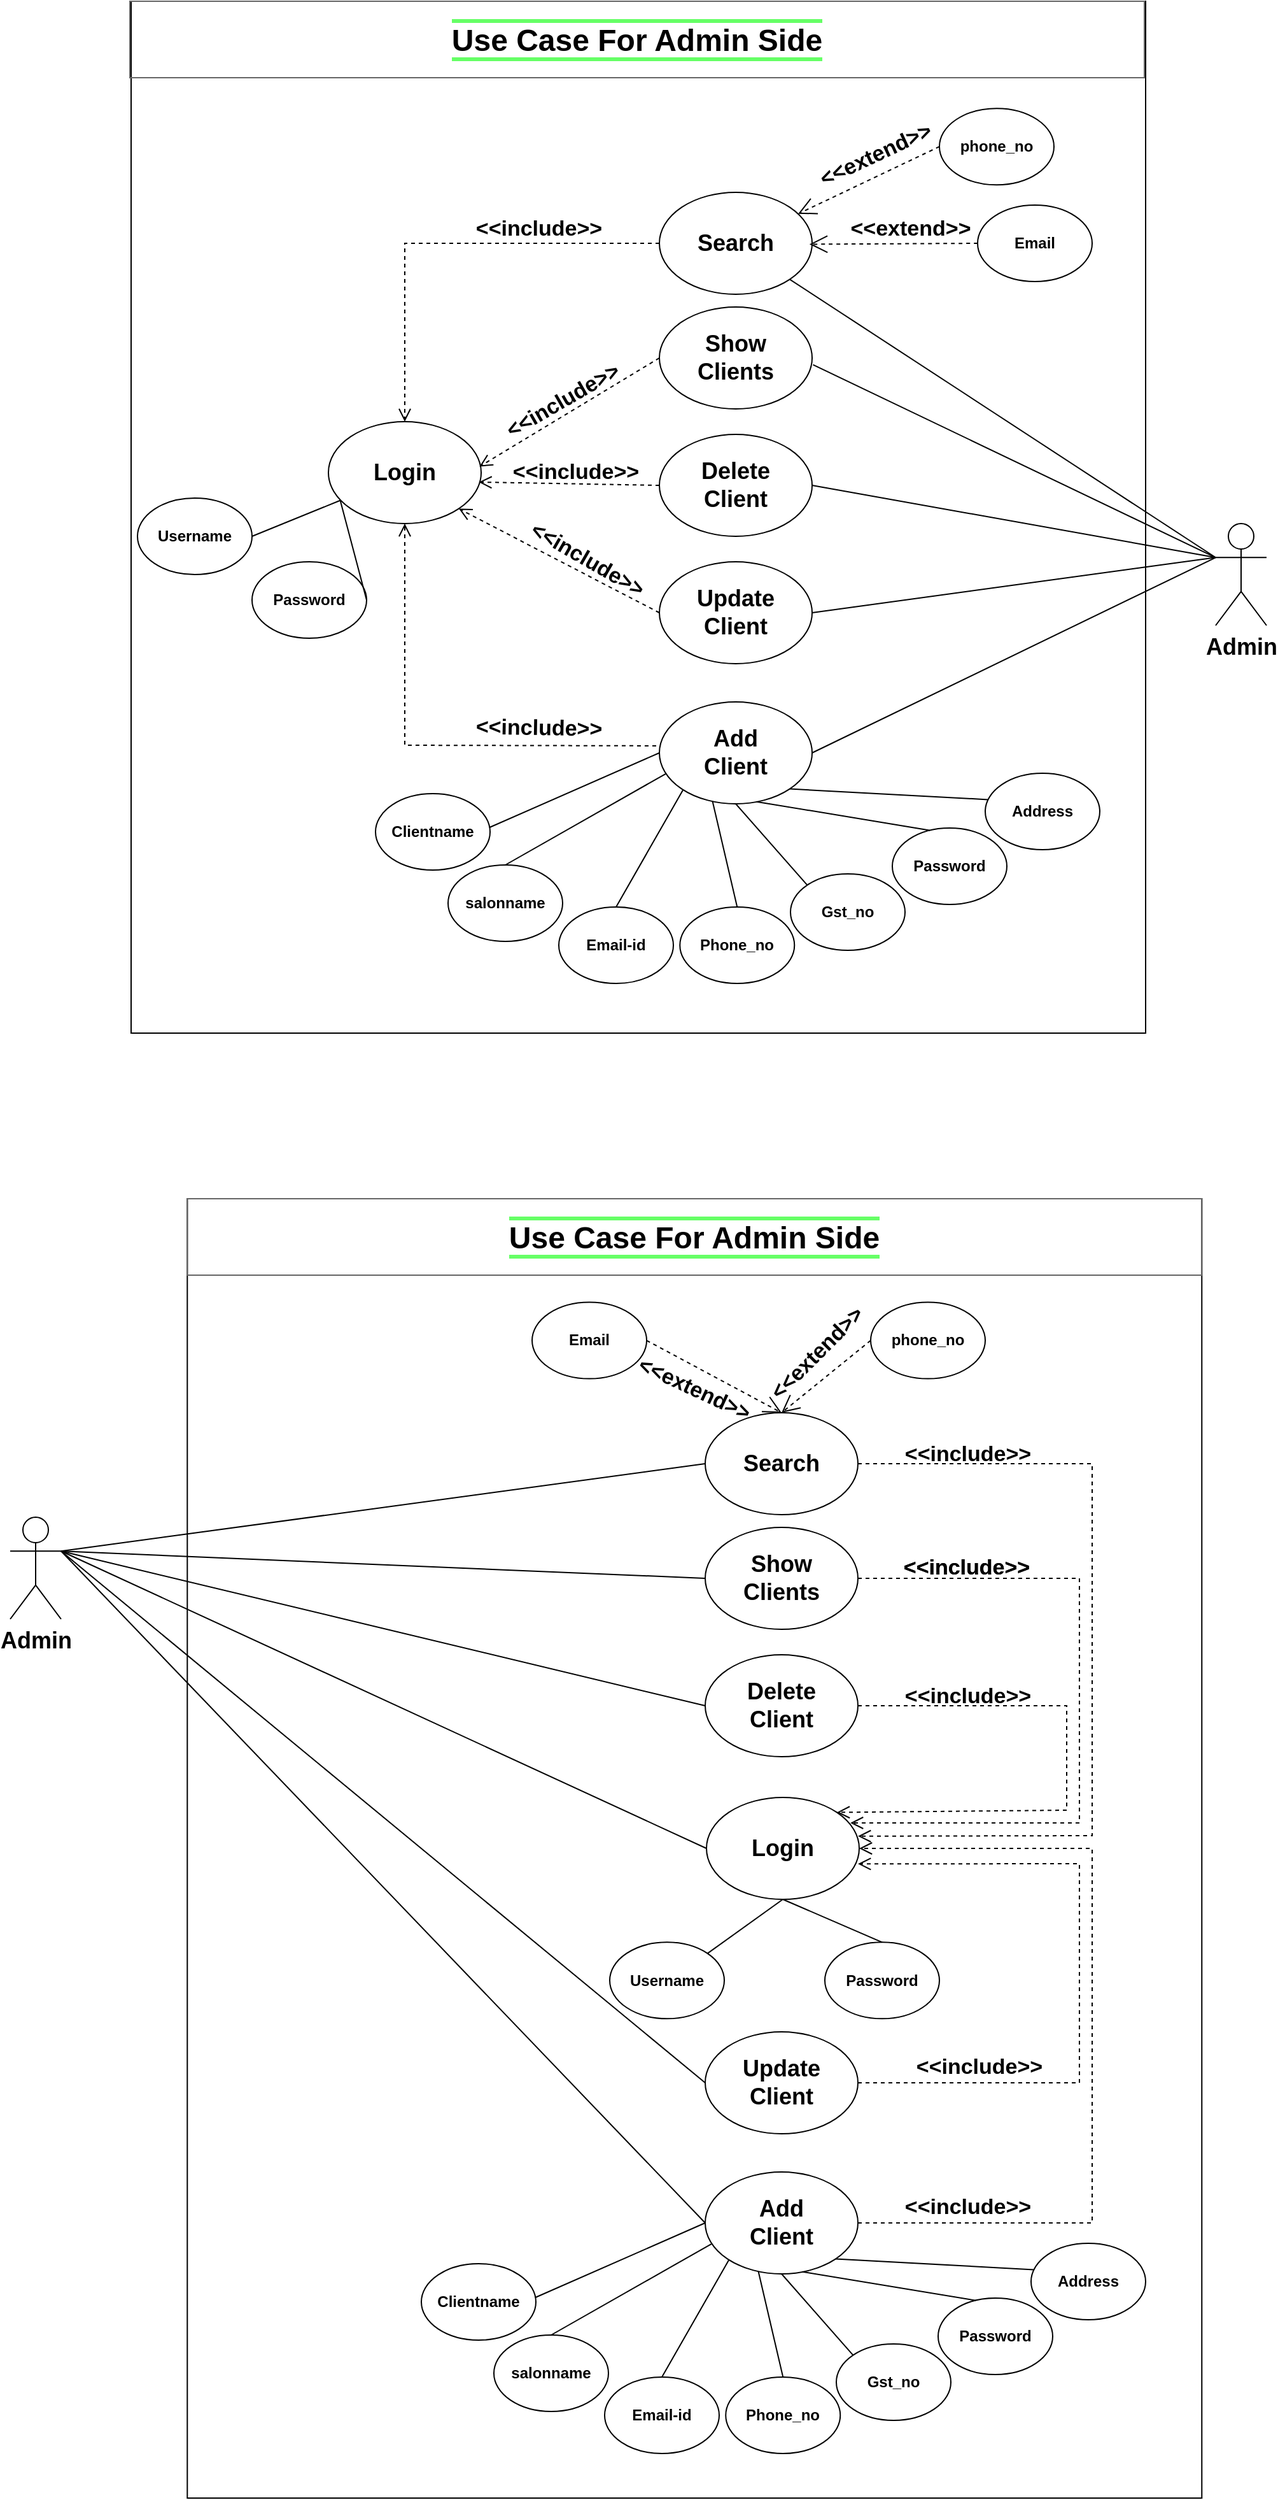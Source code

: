 <mxfile version="23.1.4" type="device">
  <diagram name="Page-1" id="bKzfOB6UQ_49fi_lkIJv">
    <mxGraphModel dx="2160" dy="1571" grid="1" gridSize="10" guides="1" tooltips="1" connect="1" arrows="1" fold="1" page="1" pageScale="1" pageWidth="1100" pageHeight="850" math="0" shadow="0">
      <root>
        <mxCell id="0" />
        <mxCell id="1" parent="0" />
        <mxCell id="iu2bACCIF6i8hBkBAPVo-22" value="" style="rounded=0;whiteSpace=wrap;html=1;labelBackgroundColor=#66FF66;fillColor=none;" parent="1" vertex="1">
          <mxGeometry x="229.15" y="970.0" width="797" height="1020" as="geometry" />
        </mxCell>
        <mxCell id="iu2bACCIF6i8hBkBAPVo-20" value="" style="rounded=0;whiteSpace=wrap;html=1;labelBackgroundColor=#66FF66;fillColor=none;" parent="1" vertex="1">
          <mxGeometry x="185" y="30" width="797" height="810" as="geometry" />
        </mxCell>
        <mxCell id="pPHQagGGR3IevSegPXLk-1" value="&lt;font style=&quot;font-size: 18px;&quot;&gt;&lt;b&gt;Admin&lt;/b&gt;&lt;/font&gt;" style="shape=umlActor;verticalLabelPosition=bottom;verticalAlign=top;html=1;outlineConnect=0;" parent="1" vertex="1">
          <mxGeometry x="1037" y="440" width="40" height="80" as="geometry" />
        </mxCell>
        <mxCell id="pPHQagGGR3IevSegPXLk-2" value="&lt;b&gt;&lt;font style=&quot;font-size: 18px;&quot;&gt;Login&lt;/font&gt;&lt;/b&gt;" style="ellipse;whiteSpace=wrap;html=1;" parent="1" vertex="1">
          <mxGeometry x="340" y="360" width="120" height="80" as="geometry" />
        </mxCell>
        <mxCell id="pPHQagGGR3IevSegPXLk-3" value="Username" style="ellipse;whiteSpace=wrap;html=1;fontStyle=1" parent="1" vertex="1">
          <mxGeometry x="190" y="420" width="90" height="60" as="geometry" />
        </mxCell>
        <mxCell id="pPHQagGGR3IevSegPXLk-4" value="Password" style="ellipse;whiteSpace=wrap;html=1;fontStyle=1" parent="1" vertex="1">
          <mxGeometry x="280" y="470" width="90" height="60" as="geometry" />
        </mxCell>
        <mxCell id="pPHQagGGR3IevSegPXLk-5" value="" style="endArrow=none;html=1;rounded=0;entryX=0.079;entryY=0.772;entryDx=0;entryDy=0;exitX=1;exitY=0.5;exitDx=0;exitDy=0;entryPerimeter=0;" parent="1" source="pPHQagGGR3IevSegPXLk-3" target="pPHQagGGR3IevSegPXLk-2" edge="1">
          <mxGeometry width="50" height="50" relative="1" as="geometry">
            <mxPoint x="380" y="460" as="sourcePoint" />
            <mxPoint x="430" y="410" as="targetPoint" />
          </mxGeometry>
        </mxCell>
        <mxCell id="pPHQagGGR3IevSegPXLk-6" value="" style="endArrow=none;html=1;rounded=0;entryX=0.077;entryY=0.771;entryDx=0;entryDy=0;exitX=1;exitY=0.5;exitDx=0;exitDy=0;entryPerimeter=0;" parent="1" source="pPHQagGGR3IevSegPXLk-4" target="pPHQagGGR3IevSegPXLk-2" edge="1">
          <mxGeometry width="50" height="50" relative="1" as="geometry">
            <mxPoint x="355" y="460" as="sourcePoint" />
            <mxPoint x="410" y="450" as="targetPoint" />
          </mxGeometry>
        </mxCell>
        <mxCell id="pPHQagGGR3IevSegPXLk-7" value="&lt;b&gt;&lt;font style=&quot;font-size: 18px;&quot;&gt;Search&lt;/font&gt;&lt;/b&gt;" style="ellipse;whiteSpace=wrap;html=1;" parent="1" vertex="1">
          <mxGeometry x="600" y="180" width="120" height="80" as="geometry" />
        </mxCell>
        <mxCell id="pPHQagGGR3IevSegPXLk-9" value="" style="endArrow=open;endSize=12;dashed=1;html=1;rounded=0;fontSize=12;curved=1;entryX=0.983;entryY=0.509;entryDx=0;entryDy=0;entryPerimeter=0;exitX=0;exitY=0.5;exitDx=0;exitDy=0;" parent="1" source="pPHQagGGR3IevSegPXLk-10" target="pPHQagGGR3IevSegPXLk-7" edge="1">
          <mxGeometry x="-0.527" y="50" width="160" relative="1" as="geometry">
            <mxPoint x="832" y="190" as="sourcePoint" />
            <mxPoint x="852" y="80" as="targetPoint" />
            <mxPoint as="offset" />
          </mxGeometry>
        </mxCell>
        <mxCell id="pPHQagGGR3IevSegPXLk-10" value="Email" style="ellipse;whiteSpace=wrap;html=1;fontStyle=1" parent="1" vertex="1">
          <mxGeometry x="850" y="190" width="90" height="60" as="geometry" />
        </mxCell>
        <mxCell id="pPHQagGGR3IevSegPXLk-11" value="" style="endArrow=open;endSize=12;dashed=1;html=1;rounded=0;fontSize=12;curved=1;exitX=0;exitY=0.5;exitDx=0;exitDy=0;" parent="1" source="pPHQagGGR3IevSegPXLk-12" target="pPHQagGGR3IevSegPXLk-7" edge="1">
          <mxGeometry x="-0.039" y="-17" width="160" relative="1" as="geometry">
            <mxPoint x="812" y="120" as="sourcePoint" />
            <mxPoint x="682" y="122" as="targetPoint" />
            <mxPoint as="offset" />
          </mxGeometry>
        </mxCell>
        <mxCell id="pPHQagGGR3IevSegPXLk-12" value="phone_no" style="ellipse;whiteSpace=wrap;html=1;fontStyle=1" parent="1" vertex="1">
          <mxGeometry x="820" y="114.1" width="90" height="60" as="geometry" />
        </mxCell>
        <mxCell id="pPHQagGGR3IevSegPXLk-13" value="&lt;font style=&quot;font-size: 17px;&quot;&gt;&amp;lt;&amp;lt;extend&amp;gt;&amp;gt;&lt;/font&gt;" style="text;html=1;strokeColor=none;fillColor=none;align=center;verticalAlign=middle;whiteSpace=wrap;rounded=0;fontSize=17;rotation=-25;fontStyle=1" parent="1" vertex="1">
          <mxGeometry x="747.7" y="140" width="45.3" height="22.65" as="geometry" />
        </mxCell>
        <mxCell id="pPHQagGGR3IevSegPXLk-14" value="&lt;font style=&quot;font-size: 17px;&quot;&gt;&amp;lt;&amp;lt;extend&amp;gt;&amp;gt;&lt;/font&gt;" style="text;html=1;strokeColor=none;fillColor=none;align=center;verticalAlign=middle;whiteSpace=wrap;rounded=0;fontSize=17;rotation=0;fontStyle=1" parent="1" vertex="1">
          <mxGeometry x="774.7" y="198" width="45.3" height="22.65" as="geometry" />
        </mxCell>
        <mxCell id="pPHQagGGR3IevSegPXLk-15" value="&lt;span style=&quot;font-size: 18px;&quot;&gt;&lt;b&gt;Delete&lt;br&gt;Client&lt;br&gt;&lt;/b&gt;&lt;/span&gt;" style="ellipse;whiteSpace=wrap;html=1;" parent="1" vertex="1">
          <mxGeometry x="600" y="370" width="120" height="80" as="geometry" />
        </mxCell>
        <mxCell id="pPHQagGGR3IevSegPXLk-18" value="&lt;span style=&quot;font-size: 18px;&quot;&gt;&lt;b&gt;Show&lt;br&gt;Clients&lt;br&gt;&lt;/b&gt;&lt;/span&gt;" style="ellipse;whiteSpace=wrap;html=1;" parent="1" vertex="1">
          <mxGeometry x="600" y="270" width="120" height="80" as="geometry" />
        </mxCell>
        <mxCell id="pPHQagGGR3IevSegPXLk-19" value="&lt;span style=&quot;font-size: 18px;&quot;&gt;&lt;b&gt;Update&lt;br&gt;Client&lt;br&gt;&lt;/b&gt;&lt;/span&gt;" style="ellipse;whiteSpace=wrap;html=1;" parent="1" vertex="1">
          <mxGeometry x="600" y="470" width="120" height="80" as="geometry" />
        </mxCell>
        <mxCell id="pPHQagGGR3IevSegPXLk-20" value="&lt;span style=&quot;font-size: 18px;&quot;&gt;&lt;b&gt;Add&lt;br&gt;Client&lt;br&gt;&lt;/b&gt;&lt;/span&gt;" style="ellipse;whiteSpace=wrap;html=1;" parent="1" vertex="1">
          <mxGeometry x="600" y="580" width="120" height="80" as="geometry" />
        </mxCell>
        <mxCell id="pPHQagGGR3IevSegPXLk-21" value="Clientname" style="ellipse;whiteSpace=wrap;html=1;fontStyle=1" parent="1" vertex="1">
          <mxGeometry x="377" y="652" width="90" height="60" as="geometry" />
        </mxCell>
        <mxCell id="pPHQagGGR3IevSegPXLk-22" value="salonname" style="ellipse;whiteSpace=wrap;html=1;fontStyle=1" parent="1" vertex="1">
          <mxGeometry x="434" y="708" width="90" height="60" as="geometry" />
        </mxCell>
        <mxCell id="pPHQagGGR3IevSegPXLk-23" value="Email-id" style="ellipse;whiteSpace=wrap;html=1;fontStyle=1" parent="1" vertex="1">
          <mxGeometry x="521" y="741" width="90" height="60" as="geometry" />
        </mxCell>
        <mxCell id="pPHQagGGR3IevSegPXLk-24" value="Phone_no" style="ellipse;whiteSpace=wrap;html=1;fontStyle=1" parent="1" vertex="1">
          <mxGeometry x="616.13" y="741" width="90" height="60" as="geometry" />
        </mxCell>
        <mxCell id="pPHQagGGR3IevSegPXLk-25" value="Gst_no" style="ellipse;whiteSpace=wrap;html=1;fontStyle=1" parent="1" vertex="1">
          <mxGeometry x="703" y="715" width="90" height="60" as="geometry" />
        </mxCell>
        <mxCell id="pPHQagGGR3IevSegPXLk-26" value="Password" style="ellipse;whiteSpace=wrap;html=1;fontStyle=1" parent="1" vertex="1">
          <mxGeometry x="783" y="679" width="90" height="60" as="geometry" />
        </mxCell>
        <mxCell id="pPHQagGGR3IevSegPXLk-27" value="Address" style="ellipse;whiteSpace=wrap;html=1;fontStyle=1" parent="1" vertex="1">
          <mxGeometry x="856" y="636" width="90" height="60" as="geometry" />
        </mxCell>
        <mxCell id="pPHQagGGR3IevSegPXLk-29" value="" style="endArrow=none;html=1;rounded=0;fontSize=12;curved=1;startSize=8;endSize=8;entryX=0;entryY=0.5;entryDx=0;entryDy=0;exitX=0.993;exitY=0.444;exitDx=0;exitDy=0;exitPerimeter=0;" parent="1" source="pPHQagGGR3IevSegPXLk-21" target="pPHQagGGR3IevSegPXLk-20" edge="1">
          <mxGeometry width="50" height="50" relative="1" as="geometry">
            <mxPoint x="490" y="660" as="sourcePoint" />
            <mxPoint x="580" y="590" as="targetPoint" />
          </mxGeometry>
        </mxCell>
        <mxCell id="pPHQagGGR3IevSegPXLk-30" value="" style="endArrow=none;html=1;rounded=0;fontSize=12;curved=1;startSize=8;endSize=8;entryX=0.042;entryY=0.705;entryDx=0;entryDy=0;entryPerimeter=0;exitX=0.5;exitY=0;exitDx=0;exitDy=0;" parent="1" source="pPHQagGGR3IevSegPXLk-22" target="pPHQagGGR3IevSegPXLk-20" edge="1">
          <mxGeometry width="50" height="50" relative="1" as="geometry">
            <mxPoint x="460" y="690" as="sourcePoint" />
            <mxPoint x="510" y="640" as="targetPoint" />
          </mxGeometry>
        </mxCell>
        <mxCell id="pPHQagGGR3IevSegPXLk-31" value="" style="endArrow=none;html=1;rounded=0;fontSize=12;curved=1;startSize=8;endSize=8;entryX=0.154;entryY=0.866;entryDx=0;entryDy=0;entryPerimeter=0;exitX=0.5;exitY=0;exitDx=0;exitDy=0;" parent="1" source="pPHQagGGR3IevSegPXLk-23" target="pPHQagGGR3IevSegPXLk-20" edge="1">
          <mxGeometry width="50" height="50" relative="1" as="geometry">
            <mxPoint x="489" y="718" as="sourcePoint" />
            <mxPoint x="615" y="646" as="targetPoint" />
          </mxGeometry>
        </mxCell>
        <mxCell id="pPHQagGGR3IevSegPXLk-32" value="" style="endArrow=none;html=1;rounded=0;fontSize=12;curved=1;startSize=8;endSize=8;entryX=0.348;entryY=0.975;entryDx=0;entryDy=0;entryPerimeter=0;exitX=0.5;exitY=0;exitDx=0;exitDy=0;" parent="1" source="pPHQagGGR3IevSegPXLk-24" target="pPHQagGGR3IevSegPXLk-20" edge="1">
          <mxGeometry width="50" height="50" relative="1" as="geometry">
            <mxPoint x="510" y="710" as="sourcePoint" />
            <mxPoint x="560" y="660" as="targetPoint" />
          </mxGeometry>
        </mxCell>
        <mxCell id="pPHQagGGR3IevSegPXLk-33" value="" style="endArrow=none;html=1;rounded=0;fontSize=12;curved=1;startSize=8;endSize=8;entryX=0.5;entryY=1;entryDx=0;entryDy=0;exitX=0;exitY=0;exitDx=0;exitDy=0;" parent="1" source="pPHQagGGR3IevSegPXLk-25" target="pPHQagGGR3IevSegPXLk-20" edge="1">
          <mxGeometry width="50" height="50" relative="1" as="geometry">
            <mxPoint x="671" y="751" as="sourcePoint" />
            <mxPoint x="652" y="668" as="targetPoint" />
          </mxGeometry>
        </mxCell>
        <mxCell id="pPHQagGGR3IevSegPXLk-35" value="" style="endArrow=none;html=1;rounded=0;fontSize=12;curved=1;startSize=8;endSize=8;exitX=0.636;exitY=0.979;exitDx=0;exitDy=0;exitPerimeter=0;entryX=0.33;entryY=0.031;entryDx=0;entryDy=0;entryPerimeter=0;" parent="1" source="pPHQagGGR3IevSegPXLk-20" target="pPHQagGGR3IevSegPXLk-26" edge="1">
          <mxGeometry width="50" height="50" relative="1" as="geometry">
            <mxPoint x="678" y="660" as="sourcePoint" />
            <mxPoint x="820" y="650" as="targetPoint" />
          </mxGeometry>
        </mxCell>
        <mxCell id="pPHQagGGR3IevSegPXLk-36" value="" style="endArrow=none;html=1;rounded=0;fontSize=12;curved=1;startSize=8;endSize=8;entryX=1;entryY=1;entryDx=0;entryDy=0;exitX=0.026;exitY=0.345;exitDx=0;exitDy=0;exitPerimeter=0;" parent="1" source="pPHQagGGR3IevSegPXLk-27" target="pPHQagGGR3IevSegPXLk-20" edge="1">
          <mxGeometry width="50" height="50" relative="1" as="geometry">
            <mxPoint x="740" y="750" as="sourcePoint" />
            <mxPoint x="790" y="700" as="targetPoint" />
          </mxGeometry>
        </mxCell>
        <mxCell id="iu2bACCIF6i8hBkBAPVo-2" value="" style="html=1;verticalAlign=bottom;endArrow=open;dashed=1;endSize=8;rounded=0;fontColor=#000000;entryX=0.5;entryY=0;entryDx=0;entryDy=0;exitX=0;exitY=0.5;exitDx=0;exitDy=0;" parent="1" source="pPHQagGGR3IevSegPXLk-7" target="pPHQagGGR3IevSegPXLk-2" edge="1">
          <mxGeometry x="0.066" y="-54" relative="1" as="geometry">
            <mxPoint x="310" y="200" as="sourcePoint" />
            <mxPoint x="478" y="240" as="targetPoint" />
            <mxPoint as="offset" />
            <Array as="points">
              <mxPoint x="400" y="220" />
            </Array>
          </mxGeometry>
        </mxCell>
        <mxCell id="iu2bACCIF6i8hBkBAPVo-3" value="&lt;font style=&quot;font-size: 17px;&quot;&gt;&amp;lt;&amp;lt;include&amp;gt;&amp;gt;&lt;/font&gt;" style="text;html=1;strokeColor=none;fillColor=none;align=center;verticalAlign=middle;whiteSpace=wrap;rounded=0;fontSize=17;rotation=0;fontStyle=1" parent="1" vertex="1">
          <mxGeometry x="482.7" y="198" width="45.3" height="22.65" as="geometry" />
        </mxCell>
        <mxCell id="iu2bACCIF6i8hBkBAPVo-4" value="" style="html=1;verticalAlign=bottom;endArrow=open;dashed=1;endSize=8;rounded=0;fontColor=#000000;entryX=0.989;entryY=0.441;entryDx=0;entryDy=0;exitX=0;exitY=0.5;exitDx=0;exitDy=0;entryPerimeter=0;" parent="1" source="pPHQagGGR3IevSegPXLk-18" target="pPHQagGGR3IevSegPXLk-2" edge="1">
          <mxGeometry x="0.066" y="-54" relative="1" as="geometry">
            <mxPoint x="610" y="230" as="sourcePoint" />
            <mxPoint x="410" y="370" as="targetPoint" />
            <mxPoint as="offset" />
            <Array as="points" />
          </mxGeometry>
        </mxCell>
        <mxCell id="iu2bACCIF6i8hBkBAPVo-5" value="&lt;font style=&quot;font-size: 17px;&quot;&gt;&amp;lt;&amp;lt;include&amp;gt;&amp;gt;&lt;/font&gt;" style="text;html=1;strokeColor=none;fillColor=none;align=center;verticalAlign=middle;whiteSpace=wrap;rounded=0;fontSize=17;rotation=-30;fontStyle=1" parent="1" vertex="1">
          <mxGeometry x="501.7" y="332.35" width="45.3" height="22.65" as="geometry" />
        </mxCell>
        <mxCell id="iu2bACCIF6i8hBkBAPVo-6" value="" style="html=1;verticalAlign=bottom;endArrow=open;dashed=1;endSize=8;rounded=0;fontColor=#000000;entryX=0.985;entryY=0.593;entryDx=0;entryDy=0;exitX=0;exitY=0.5;exitDx=0;exitDy=0;entryPerimeter=0;" parent="1" source="pPHQagGGR3IevSegPXLk-15" target="pPHQagGGR3IevSegPXLk-2" edge="1">
          <mxGeometry x="0.066" y="-54" relative="1" as="geometry">
            <mxPoint x="610" y="320" as="sourcePoint" />
            <mxPoint x="469" y="405" as="targetPoint" />
            <mxPoint as="offset" />
            <Array as="points" />
          </mxGeometry>
        </mxCell>
        <mxCell id="iu2bACCIF6i8hBkBAPVo-7" value="&lt;font style=&quot;font-size: 17px;&quot;&gt;&amp;lt;&amp;lt;include&amp;gt;&amp;gt;&lt;/font&gt;" style="text;html=1;strokeColor=none;fillColor=none;align=center;verticalAlign=middle;whiteSpace=wrap;rounded=0;fontSize=17;rotation=0;fontStyle=1" parent="1" vertex="1">
          <mxGeometry x="511.7" y="388.68" width="45.3" height="22.65" as="geometry" />
        </mxCell>
        <mxCell id="iu2bACCIF6i8hBkBAPVo-8" value="" style="html=1;verticalAlign=bottom;endArrow=open;dashed=1;endSize=8;rounded=0;fontColor=#000000;entryX=1;entryY=1;entryDx=0;entryDy=0;exitX=0;exitY=0.5;exitDx=0;exitDy=0;" parent="1" source="pPHQagGGR3IevSegPXLk-19" target="pPHQagGGR3IevSegPXLk-2" edge="1">
          <mxGeometry x="0.066" y="-54" relative="1" as="geometry">
            <mxPoint x="557" y="511.5" as="sourcePoint" />
            <mxPoint x="415" y="508.5" as="targetPoint" />
            <mxPoint as="offset" />
            <Array as="points" />
          </mxGeometry>
        </mxCell>
        <mxCell id="iu2bACCIF6i8hBkBAPVo-9" value="&lt;font style=&quot;font-size: 17px;&quot;&gt;&amp;lt;&amp;lt;include&amp;gt;&amp;gt;&lt;/font&gt;" style="text;html=1;strokeColor=none;fillColor=none;align=center;verticalAlign=middle;whiteSpace=wrap;rounded=0;fontSize=17;rotation=30;fontStyle=1" parent="1" vertex="1">
          <mxGeometry x="521" y="457.35" width="45.3" height="22.65" as="geometry" />
        </mxCell>
        <mxCell id="iu2bACCIF6i8hBkBAPVo-10" value="" style="html=1;verticalAlign=bottom;endArrow=open;dashed=1;endSize=8;rounded=0;fontColor=#000000;entryX=0.5;entryY=1;entryDx=0;entryDy=0;exitX=-0.021;exitY=0.431;exitDx=0;exitDy=0;exitPerimeter=0;" parent="1" source="pPHQagGGR3IevSegPXLk-20" target="pPHQagGGR3IevSegPXLk-2" edge="1">
          <mxGeometry x="0.066" y="-54" relative="1" as="geometry">
            <mxPoint x="547" y="512" as="sourcePoint" />
            <mxPoint x="347" y="652" as="targetPoint" />
            <mxPoint as="offset" />
            <Array as="points">
              <mxPoint x="400" y="614" />
            </Array>
          </mxGeometry>
        </mxCell>
        <mxCell id="iu2bACCIF6i8hBkBAPVo-11" value="&lt;font style=&quot;font-size: 17px;&quot;&gt;&amp;lt;&amp;lt;include&amp;gt;&amp;gt;&lt;/font&gt;" style="text;html=1;strokeColor=none;fillColor=none;align=center;verticalAlign=middle;whiteSpace=wrap;rounded=0;fontSize=17;rotation=1;fontStyle=1" parent="1" vertex="1">
          <mxGeometry x="482.7" y="590" width="45.3" height="22.65" as="geometry" />
        </mxCell>
        <mxCell id="iu2bACCIF6i8hBkBAPVo-13" value="" style="endArrow=none;html=1;rounded=0;fontSize=12;startSize=8;endSize=8;entryX=0;entryY=0.333;entryDx=0;entryDy=0;entryPerimeter=0;exitX=1;exitY=1;exitDx=0;exitDy=0;" parent="1" source="pPHQagGGR3IevSegPXLk-7" target="pPHQagGGR3IevSegPXLk-1" edge="1">
          <mxGeometry width="50" height="50" relative="1" as="geometry">
            <mxPoint x="720" y="460" as="sourcePoint" />
            <mxPoint x="770" y="410" as="targetPoint" />
          </mxGeometry>
        </mxCell>
        <mxCell id="iu2bACCIF6i8hBkBAPVo-14" value="" style="endArrow=none;html=1;rounded=0;fontSize=12;startSize=8;endSize=8;entryX=0;entryY=0.333;entryDx=0;entryDy=0;entryPerimeter=0;exitX=1.006;exitY=0.566;exitDx=0;exitDy=0;exitPerimeter=0;" parent="1" source="pPHQagGGR3IevSegPXLk-18" target="pPHQagGGR3IevSegPXLk-1" edge="1">
          <mxGeometry width="50" height="50" relative="1" as="geometry">
            <mxPoint x="712" y="258" as="sourcePoint" />
            <mxPoint x="1060" y="477" as="targetPoint" />
          </mxGeometry>
        </mxCell>
        <mxCell id="iu2bACCIF6i8hBkBAPVo-15" value="" style="endArrow=none;html=1;rounded=0;fontSize=12;startSize=8;endSize=8;entryX=0;entryY=0.333;entryDx=0;entryDy=0;entryPerimeter=0;exitX=1;exitY=0.5;exitDx=0;exitDy=0;" parent="1" source="pPHQagGGR3IevSegPXLk-15" target="pPHQagGGR3IevSegPXLk-1" edge="1">
          <mxGeometry width="50" height="50" relative="1" as="geometry">
            <mxPoint x="780" y="380" as="sourcePoint" />
            <mxPoint x="830" y="330" as="targetPoint" />
          </mxGeometry>
        </mxCell>
        <mxCell id="iu2bACCIF6i8hBkBAPVo-16" value="" style="endArrow=none;html=1;rounded=0;fontSize=12;startSize=8;endSize=8;entryX=0;entryY=0.333;entryDx=0;entryDy=0;entryPerimeter=0;exitX=1;exitY=0.5;exitDx=0;exitDy=0;" parent="1" source="pPHQagGGR3IevSegPXLk-19" target="pPHQagGGR3IevSegPXLk-1" edge="1">
          <mxGeometry width="50" height="50" relative="1" as="geometry">
            <mxPoint x="780" y="380" as="sourcePoint" />
            <mxPoint x="830" y="330" as="targetPoint" />
          </mxGeometry>
        </mxCell>
        <mxCell id="iu2bACCIF6i8hBkBAPVo-18" value="" style="endArrow=none;html=1;rounded=0;fontSize=12;startSize=8;endSize=8;entryX=0;entryY=0.333;entryDx=0;entryDy=0;entryPerimeter=0;exitX=1;exitY=0.5;exitDx=0;exitDy=0;" parent="1" source="pPHQagGGR3IevSegPXLk-20" target="pPHQagGGR3IevSegPXLk-1" edge="1">
          <mxGeometry width="50" height="50" relative="1" as="geometry">
            <mxPoint x="780" y="520" as="sourcePoint" />
            <mxPoint x="830" y="470" as="targetPoint" />
          </mxGeometry>
        </mxCell>
        <mxCell id="iu2bACCIF6i8hBkBAPVo-21" value="&lt;h1 style=&quot;line-height: 0%;&quot;&gt;&lt;span style=&quot;background-color: rgb(255, 255, 255);&quot;&gt;Use Case For Admin Side&lt;/span&gt;&lt;/h1&gt;" style="rounded=0;whiteSpace=wrap;html=1;labelBackgroundColor=#66FF66;strokeColor=#666666;fillColor=none;gradientColor=#b3b3b3;" parent="1" vertex="1">
          <mxGeometry x="184" y="30" width="797" height="60" as="geometry" />
        </mxCell>
        <mxCell id="iu2bACCIF6i8hBkBAPVo-23" value="&lt;font style=&quot;font-size: 18px;&quot;&gt;&lt;b&gt;Admin&lt;/b&gt;&lt;/font&gt;" style="shape=umlActor;verticalLabelPosition=bottom;verticalAlign=top;html=1;outlineConnect=0;" parent="1" vertex="1">
          <mxGeometry x="90" y="1220" width="40" height="80" as="geometry" />
        </mxCell>
        <mxCell id="iu2bACCIF6i8hBkBAPVo-24" value="&lt;b&gt;&lt;font style=&quot;font-size: 18px;&quot;&gt;Login&lt;/font&gt;&lt;/b&gt;" style="ellipse;whiteSpace=wrap;html=1;" parent="1" vertex="1">
          <mxGeometry x="637" y="1440" width="120" height="80" as="geometry" />
        </mxCell>
        <mxCell id="iu2bACCIF6i8hBkBAPVo-25" value="Username" style="ellipse;whiteSpace=wrap;html=1;fontStyle=1" parent="1" vertex="1">
          <mxGeometry x="561" y="1553.68" width="90" height="60" as="geometry" />
        </mxCell>
        <mxCell id="iu2bACCIF6i8hBkBAPVo-26" value="Password" style="ellipse;whiteSpace=wrap;html=1;fontStyle=1" parent="1" vertex="1">
          <mxGeometry x="730" y="1553.68" width="90" height="60" as="geometry" />
        </mxCell>
        <mxCell id="iu2bACCIF6i8hBkBAPVo-27" value="" style="endArrow=none;html=1;rounded=0;entryX=0.5;entryY=1;entryDx=0;entryDy=0;exitX=1;exitY=0;exitDx=0;exitDy=0;" parent="1" source="iu2bACCIF6i8hBkBAPVo-25" target="iu2bACCIF6i8hBkBAPVo-24" edge="1">
          <mxGeometry width="50" height="50" relative="1" as="geometry">
            <mxPoint x="437" y="1510" as="sourcePoint" />
            <mxPoint x="487" y="1460" as="targetPoint" />
          </mxGeometry>
        </mxCell>
        <mxCell id="iu2bACCIF6i8hBkBAPVo-28" value="" style="endArrow=none;html=1;rounded=0;entryX=0.5;entryY=1;entryDx=0;entryDy=0;exitX=0.5;exitY=0;exitDx=0;exitDy=0;" parent="1" source="iu2bACCIF6i8hBkBAPVo-26" target="iu2bACCIF6i8hBkBAPVo-24" edge="1">
          <mxGeometry width="50" height="50" relative="1" as="geometry">
            <mxPoint x="412" y="1510" as="sourcePoint" />
            <mxPoint x="467" y="1500" as="targetPoint" />
          </mxGeometry>
        </mxCell>
        <mxCell id="iu2bACCIF6i8hBkBAPVo-29" value="&lt;b&gt;&lt;font style=&quot;font-size: 18px;&quot;&gt;Search&lt;/font&gt;&lt;/b&gt;" style="ellipse;whiteSpace=wrap;html=1;" parent="1" vertex="1">
          <mxGeometry x="636" y="1138" width="120" height="80" as="geometry" />
        </mxCell>
        <mxCell id="iu2bACCIF6i8hBkBAPVo-30" value="" style="endArrow=open;endSize=12;dashed=1;html=1;rounded=0;fontSize=12;curved=1;entryX=0.5;entryY=0;entryDx=0;entryDy=0;exitX=1;exitY=0.5;exitDx=0;exitDy=0;" parent="1" source="iu2bACCIF6i8hBkBAPVo-31" target="iu2bACCIF6i8hBkBAPVo-29" edge="1">
          <mxGeometry x="-0.527" y="50" width="160" relative="1" as="geometry">
            <mxPoint x="482.02" y="1009.28" as="sourcePoint" />
            <mxPoint x="367.98" y="1040" as="targetPoint" />
            <mxPoint as="offset" />
          </mxGeometry>
        </mxCell>
        <mxCell id="iu2bACCIF6i8hBkBAPVo-31" value="Email" style="ellipse;whiteSpace=wrap;html=1;fontStyle=1" parent="1" vertex="1">
          <mxGeometry x="500.02" y="1051.28" width="90" height="60" as="geometry" />
        </mxCell>
        <mxCell id="iu2bACCIF6i8hBkBAPVo-32" value="" style="endArrow=open;endSize=12;dashed=1;html=1;rounded=0;fontSize=12;curved=1;exitX=0;exitY=0.5;exitDx=0;exitDy=0;entryX=0.5;entryY=0;entryDx=0;entryDy=0;" parent="1" source="iu2bACCIF6i8hBkBAPVo-33" target="iu2bACCIF6i8hBkBAPVo-29" edge="1">
          <mxGeometry x="-0.039" y="-17" width="160" relative="1" as="geometry">
            <mxPoint x="561.47" y="898" as="sourcePoint" />
            <mxPoint x="467.002" y="986.645" as="targetPoint" />
            <mxPoint as="offset" />
          </mxGeometry>
        </mxCell>
        <mxCell id="iu2bACCIF6i8hBkBAPVo-33" value="phone_no" style="ellipse;whiteSpace=wrap;html=1;fontStyle=1" parent="1" vertex="1">
          <mxGeometry x="766" y="1051.28" width="90" height="60" as="geometry" />
        </mxCell>
        <mxCell id="iu2bACCIF6i8hBkBAPVo-34" value="&lt;font style=&quot;font-size: 17px;&quot;&gt;&amp;lt;&amp;lt;extend&amp;gt;&amp;gt;&lt;/font&gt;" style="text;html=1;strokeColor=none;fillColor=none;align=center;verticalAlign=middle;whiteSpace=wrap;rounded=0;fontSize=17;rotation=-45;fontStyle=1" parent="1" vertex="1">
          <mxGeometry x="702.4" y="1080" width="45.3" height="22.65" as="geometry" />
        </mxCell>
        <mxCell id="iu2bACCIF6i8hBkBAPVo-35" value="&lt;font style=&quot;font-size: 17px;&quot;&gt;&amp;lt;&amp;lt;extend&amp;gt;&amp;gt;&lt;/font&gt;" style="text;html=1;strokeColor=none;fillColor=none;align=center;verticalAlign=middle;whiteSpace=wrap;rounded=0;fontSize=17;rotation=25;fontStyle=1" parent="1" vertex="1">
          <mxGeometry x="605.0" y="1108.28" width="45.3" height="22.65" as="geometry" />
        </mxCell>
        <mxCell id="iu2bACCIF6i8hBkBAPVo-36" value="&lt;span style=&quot;font-size: 18px;&quot;&gt;&lt;b&gt;Delete&lt;br&gt;Client&lt;br&gt;&lt;/b&gt;&lt;/span&gt;" style="ellipse;whiteSpace=wrap;html=1;" parent="1" vertex="1">
          <mxGeometry x="636" y="1328" width="120" height="80" as="geometry" />
        </mxCell>
        <mxCell id="iu2bACCIF6i8hBkBAPVo-37" value="&lt;span style=&quot;font-size: 18px;&quot;&gt;&lt;b&gt;Show&lt;br&gt;Clients&lt;br&gt;&lt;/b&gt;&lt;/span&gt;" style="ellipse;whiteSpace=wrap;html=1;" parent="1" vertex="1">
          <mxGeometry x="636" y="1228" width="120" height="80" as="geometry" />
        </mxCell>
        <mxCell id="iu2bACCIF6i8hBkBAPVo-38" value="&lt;span style=&quot;font-size: 18px;&quot;&gt;&lt;b&gt;Update&lt;br&gt;Client&lt;br&gt;&lt;/b&gt;&lt;/span&gt;" style="ellipse;whiteSpace=wrap;html=1;" parent="1" vertex="1">
          <mxGeometry x="636" y="1624" width="120" height="80" as="geometry" />
        </mxCell>
        <mxCell id="iu2bACCIF6i8hBkBAPVo-39" value="&lt;span style=&quot;font-size: 18px;&quot;&gt;&lt;b&gt;Add&lt;br&gt;Client&lt;br&gt;&lt;/b&gt;&lt;/span&gt;" style="ellipse;whiteSpace=wrap;html=1;" parent="1" vertex="1">
          <mxGeometry x="636" y="1734" width="120" height="80" as="geometry" />
        </mxCell>
        <mxCell id="iu2bACCIF6i8hBkBAPVo-40" value="Clientname" style="ellipse;whiteSpace=wrap;html=1;fontStyle=1" parent="1" vertex="1">
          <mxGeometry x="413" y="1806" width="90" height="60" as="geometry" />
        </mxCell>
        <mxCell id="iu2bACCIF6i8hBkBAPVo-41" value="salonname" style="ellipse;whiteSpace=wrap;html=1;fontStyle=1" parent="1" vertex="1">
          <mxGeometry x="470" y="1862" width="90" height="60" as="geometry" />
        </mxCell>
        <mxCell id="iu2bACCIF6i8hBkBAPVo-42" value="Email-id" style="ellipse;whiteSpace=wrap;html=1;fontStyle=1" parent="1" vertex="1">
          <mxGeometry x="557" y="1895" width="90" height="60" as="geometry" />
        </mxCell>
        <mxCell id="iu2bACCIF6i8hBkBAPVo-43" value="Phone_no" style="ellipse;whiteSpace=wrap;html=1;fontStyle=1" parent="1" vertex="1">
          <mxGeometry x="652.13" y="1895" width="90" height="60" as="geometry" />
        </mxCell>
        <mxCell id="iu2bACCIF6i8hBkBAPVo-44" value="Gst_no" style="ellipse;whiteSpace=wrap;html=1;fontStyle=1" parent="1" vertex="1">
          <mxGeometry x="739" y="1869" width="90" height="60" as="geometry" />
        </mxCell>
        <mxCell id="iu2bACCIF6i8hBkBAPVo-45" value="Password" style="ellipse;whiteSpace=wrap;html=1;fontStyle=1" parent="1" vertex="1">
          <mxGeometry x="819" y="1833" width="90" height="60" as="geometry" />
        </mxCell>
        <mxCell id="iu2bACCIF6i8hBkBAPVo-46" value="Address" style="ellipse;whiteSpace=wrap;html=1;fontStyle=1" parent="1" vertex="1">
          <mxGeometry x="892" y="1790" width="90" height="60" as="geometry" />
        </mxCell>
        <mxCell id="iu2bACCIF6i8hBkBAPVo-47" value="" style="endArrow=none;html=1;rounded=0;fontSize=12;curved=1;startSize=8;endSize=8;entryX=0;entryY=0.5;entryDx=0;entryDy=0;exitX=0.993;exitY=0.444;exitDx=0;exitDy=0;exitPerimeter=0;" parent="1" source="iu2bACCIF6i8hBkBAPVo-40" target="iu2bACCIF6i8hBkBAPVo-39" edge="1">
          <mxGeometry width="50" height="50" relative="1" as="geometry">
            <mxPoint x="526" y="1482" as="sourcePoint" />
            <mxPoint x="616" y="1412" as="targetPoint" />
          </mxGeometry>
        </mxCell>
        <mxCell id="iu2bACCIF6i8hBkBAPVo-48" value="" style="endArrow=none;html=1;rounded=0;fontSize=12;curved=1;startSize=8;endSize=8;entryX=0.042;entryY=0.705;entryDx=0;entryDy=0;entryPerimeter=0;exitX=0.5;exitY=0;exitDx=0;exitDy=0;" parent="1" source="iu2bACCIF6i8hBkBAPVo-41" target="iu2bACCIF6i8hBkBAPVo-39" edge="1">
          <mxGeometry width="50" height="50" relative="1" as="geometry">
            <mxPoint x="496" y="1844" as="sourcePoint" />
            <mxPoint x="546" y="1794" as="targetPoint" />
          </mxGeometry>
        </mxCell>
        <mxCell id="iu2bACCIF6i8hBkBAPVo-49" value="" style="endArrow=none;html=1;rounded=0;fontSize=12;curved=1;startSize=8;endSize=8;entryX=0.154;entryY=0.866;entryDx=0;entryDy=0;entryPerimeter=0;exitX=0.5;exitY=0;exitDx=0;exitDy=0;" parent="1" source="iu2bACCIF6i8hBkBAPVo-42" target="iu2bACCIF6i8hBkBAPVo-39" edge="1">
          <mxGeometry width="50" height="50" relative="1" as="geometry">
            <mxPoint x="525" y="1872" as="sourcePoint" />
            <mxPoint x="651" y="1800" as="targetPoint" />
          </mxGeometry>
        </mxCell>
        <mxCell id="iu2bACCIF6i8hBkBAPVo-50" value="" style="endArrow=none;html=1;rounded=0;fontSize=12;curved=1;startSize=8;endSize=8;entryX=0.348;entryY=0.975;entryDx=0;entryDy=0;entryPerimeter=0;exitX=0.5;exitY=0;exitDx=0;exitDy=0;" parent="1" source="iu2bACCIF6i8hBkBAPVo-43" target="iu2bACCIF6i8hBkBAPVo-39" edge="1">
          <mxGeometry width="50" height="50" relative="1" as="geometry">
            <mxPoint x="546" y="1864" as="sourcePoint" />
            <mxPoint x="596" y="1814" as="targetPoint" />
          </mxGeometry>
        </mxCell>
        <mxCell id="iu2bACCIF6i8hBkBAPVo-51" value="" style="endArrow=none;html=1;rounded=0;fontSize=12;curved=1;startSize=8;endSize=8;entryX=0.5;entryY=1;entryDx=0;entryDy=0;exitX=0;exitY=0;exitDx=0;exitDy=0;" parent="1" source="iu2bACCIF6i8hBkBAPVo-44" target="iu2bACCIF6i8hBkBAPVo-39" edge="1">
          <mxGeometry width="50" height="50" relative="1" as="geometry">
            <mxPoint x="707" y="1905" as="sourcePoint" />
            <mxPoint x="688" y="1822" as="targetPoint" />
          </mxGeometry>
        </mxCell>
        <mxCell id="iu2bACCIF6i8hBkBAPVo-52" value="" style="endArrow=none;html=1;rounded=0;fontSize=12;curved=1;startSize=8;endSize=8;exitX=0.636;exitY=0.979;exitDx=0;exitDy=0;exitPerimeter=0;entryX=0.33;entryY=0.031;entryDx=0;entryDy=0;entryPerimeter=0;" parent="1" source="iu2bACCIF6i8hBkBAPVo-39" target="iu2bACCIF6i8hBkBAPVo-45" edge="1">
          <mxGeometry width="50" height="50" relative="1" as="geometry">
            <mxPoint x="714" y="1814" as="sourcePoint" />
            <mxPoint x="856" y="1804" as="targetPoint" />
          </mxGeometry>
        </mxCell>
        <mxCell id="iu2bACCIF6i8hBkBAPVo-53" value="" style="endArrow=none;html=1;rounded=0;fontSize=12;curved=1;startSize=8;endSize=8;entryX=1;entryY=1;entryDx=0;entryDy=0;exitX=0.026;exitY=0.345;exitDx=0;exitDy=0;exitPerimeter=0;" parent="1" source="iu2bACCIF6i8hBkBAPVo-46" target="iu2bACCIF6i8hBkBAPVo-39" edge="1">
          <mxGeometry width="50" height="50" relative="1" as="geometry">
            <mxPoint x="776" y="1904" as="sourcePoint" />
            <mxPoint x="826" y="1854" as="targetPoint" />
          </mxGeometry>
        </mxCell>
        <mxCell id="iu2bACCIF6i8hBkBAPVo-69" value="&lt;h1 style=&quot;line-height: 0%;&quot;&gt;&lt;span style=&quot;background-color: rgb(255, 255, 255);&quot;&gt;Use Case For Admin Side&lt;/span&gt;&lt;/h1&gt;" style="rounded=0;whiteSpace=wrap;html=1;labelBackgroundColor=#66FF66;strokeColor=#666666;fillColor=none;gradientColor=#b3b3b3;" parent="1" vertex="1">
          <mxGeometry x="229.15" y="970" width="797" height="60" as="geometry" />
        </mxCell>
        <mxCell id="iu2bACCIF6i8hBkBAPVo-72" value="" style="endArrow=none;html=1;rounded=0;fontSize=12;startSize=8;endSize=8;exitX=1;exitY=0.333;exitDx=0;exitDy=0;exitPerimeter=0;entryX=0;entryY=0.5;entryDx=0;entryDy=0;" parent="1" source="iu2bACCIF6i8hBkBAPVo-23" target="iu2bACCIF6i8hBkBAPVo-24" edge="1">
          <mxGeometry width="50" height="50" relative="1" as="geometry">
            <mxPoint x="680" y="1450" as="sourcePoint" />
            <mxPoint x="350" y="1250" as="targetPoint" />
          </mxGeometry>
        </mxCell>
        <mxCell id="iu2bACCIF6i8hBkBAPVo-75" value="" style="endArrow=none;html=1;rounded=0;fontSize=12;startSize=8;endSize=8;exitX=1;exitY=0.333;exitDx=0;exitDy=0;exitPerimeter=0;entryX=0;entryY=0.5;entryDx=0;entryDy=0;" parent="1" source="iu2bACCIF6i8hBkBAPVo-23" target="iu2bACCIF6i8hBkBAPVo-38" edge="1">
          <mxGeometry width="50" height="50" relative="1" as="geometry">
            <mxPoint x="140" y="1257" as="sourcePoint" />
            <mxPoint x="647" y="1490" as="targetPoint" />
          </mxGeometry>
        </mxCell>
        <mxCell id="iu2bACCIF6i8hBkBAPVo-76" value="" style="endArrow=none;html=1;rounded=0;fontSize=12;startSize=8;endSize=8;exitX=1;exitY=0.333;exitDx=0;exitDy=0;exitPerimeter=0;entryX=0;entryY=0.5;entryDx=0;entryDy=0;" parent="1" source="iu2bACCIF6i8hBkBAPVo-23" target="iu2bACCIF6i8hBkBAPVo-39" edge="1">
          <mxGeometry width="50" height="50" relative="1" as="geometry">
            <mxPoint x="140" y="1257" as="sourcePoint" />
            <mxPoint x="647" y="1490" as="targetPoint" />
          </mxGeometry>
        </mxCell>
        <mxCell id="iu2bACCIF6i8hBkBAPVo-77" value="" style="endArrow=none;html=1;rounded=0;fontSize=12;startSize=8;endSize=8;exitX=1;exitY=0.333;exitDx=0;exitDy=0;exitPerimeter=0;entryX=0;entryY=0.5;entryDx=0;entryDy=0;" parent="1" source="iu2bACCIF6i8hBkBAPVo-23" target="iu2bACCIF6i8hBkBAPVo-36" edge="1">
          <mxGeometry width="50" height="50" relative="1" as="geometry">
            <mxPoint x="140" y="1257" as="sourcePoint" />
            <mxPoint x="647" y="1490" as="targetPoint" />
          </mxGeometry>
        </mxCell>
        <mxCell id="iu2bACCIF6i8hBkBAPVo-78" value="" style="endArrow=none;html=1;rounded=0;fontSize=12;startSize=8;endSize=8;exitX=1;exitY=0.333;exitDx=0;exitDy=0;exitPerimeter=0;entryX=0;entryY=0.5;entryDx=0;entryDy=0;" parent="1" source="iu2bACCIF6i8hBkBAPVo-23" target="iu2bACCIF6i8hBkBAPVo-37" edge="1">
          <mxGeometry width="50" height="50" relative="1" as="geometry">
            <mxPoint x="140" y="1257" as="sourcePoint" />
            <mxPoint x="646" y="1378" as="targetPoint" />
          </mxGeometry>
        </mxCell>
        <mxCell id="iu2bACCIF6i8hBkBAPVo-79" value="" style="endArrow=none;html=1;rounded=0;fontSize=12;startSize=8;endSize=8;exitX=1;exitY=0.333;exitDx=0;exitDy=0;exitPerimeter=0;entryX=0;entryY=0.5;entryDx=0;entryDy=0;" parent="1" source="iu2bACCIF6i8hBkBAPVo-23" target="iu2bACCIF6i8hBkBAPVo-29" edge="1">
          <mxGeometry width="50" height="50" relative="1" as="geometry">
            <mxPoint x="140" y="1257" as="sourcePoint" />
            <mxPoint x="646" y="1278" as="targetPoint" />
          </mxGeometry>
        </mxCell>
        <mxCell id="iu2bACCIF6i8hBkBAPVo-80" value="" style="html=1;verticalAlign=bottom;endArrow=open;dashed=1;endSize=8;rounded=0;fontColor=#000000;entryX=1;entryY=0.5;entryDx=0;entryDy=0;exitX=1;exitY=0.5;exitDx=0;exitDy=0;" parent="1" source="iu2bACCIF6i8hBkBAPVo-39" target="iu2bACCIF6i8hBkBAPVo-24" edge="1">
          <mxGeometry x="0.066" y="-54" relative="1" as="geometry">
            <mxPoint x="971.7" y="1764" as="sourcePoint" />
            <mxPoint x="774.7" y="1590" as="targetPoint" />
            <mxPoint as="offset" />
            <Array as="points">
              <mxPoint x="940" y="1774" />
              <mxPoint x="940" y="1480" />
            </Array>
          </mxGeometry>
        </mxCell>
        <mxCell id="iu2bACCIF6i8hBkBAPVo-81" value="" style="html=1;verticalAlign=bottom;endArrow=open;dashed=1;endSize=8;rounded=0;fontColor=#000000;exitX=1;exitY=0.5;exitDx=0;exitDy=0;entryX=0.992;entryY=0.652;entryDx=0;entryDy=0;entryPerimeter=0;" parent="1" source="iu2bACCIF6i8hBkBAPVo-38" target="iu2bACCIF6i8hBkBAPVo-24" edge="1">
          <mxGeometry x="0.066" y="-54" relative="1" as="geometry">
            <mxPoint x="766" y="1784" as="sourcePoint" />
            <mxPoint x="756" y="1480" as="targetPoint" />
            <mxPoint as="offset" />
            <Array as="points">
              <mxPoint x="930" y="1664" />
              <mxPoint x="930" y="1492" />
            </Array>
          </mxGeometry>
        </mxCell>
        <mxCell id="iu2bACCIF6i8hBkBAPVo-82" value="" style="html=1;verticalAlign=bottom;endArrow=open;dashed=1;endSize=8;rounded=0;fontColor=#000000;exitX=1;exitY=0.5;exitDx=0;exitDy=0;entryX=0.992;entryY=0.38;entryDx=0;entryDy=0;entryPerimeter=0;" parent="1" source="iu2bACCIF6i8hBkBAPVo-29" target="iu2bACCIF6i8hBkBAPVo-24" edge="1">
          <mxGeometry x="0.066" y="-54" relative="1" as="geometry">
            <mxPoint x="783" y="1440" as="sourcePoint" />
            <mxPoint x="780" y="1440" as="targetPoint" />
            <mxPoint as="offset" />
            <Array as="points">
              <mxPoint x="940" y="1178" />
              <mxPoint x="940" y="1470" />
            </Array>
          </mxGeometry>
        </mxCell>
        <mxCell id="iu2bACCIF6i8hBkBAPVo-83" value="" style="html=1;verticalAlign=bottom;endArrow=open;dashed=1;endSize=8;rounded=0;fontColor=#000000;exitX=1;exitY=0.5;exitDx=0;exitDy=0;entryX=0.942;entryY=0.25;entryDx=0;entryDy=0;entryPerimeter=0;" parent="1" source="iu2bACCIF6i8hBkBAPVo-37" target="iu2bACCIF6i8hBkBAPVo-24" edge="1">
          <mxGeometry x="0.066" y="-54" relative="1" as="geometry">
            <mxPoint x="766" y="1188" as="sourcePoint" />
            <mxPoint x="766" y="1480" as="targetPoint" />
            <mxPoint as="offset" />
            <Array as="points">
              <mxPoint x="930" y="1268" />
              <mxPoint x="930" y="1460" />
            </Array>
          </mxGeometry>
        </mxCell>
        <mxCell id="iu2bACCIF6i8hBkBAPVo-84" value="" style="html=1;verticalAlign=bottom;endArrow=open;dashed=1;endSize=8;rounded=0;fontColor=#000000;exitX=1;exitY=0.5;exitDx=0;exitDy=0;entryX=1;entryY=0;entryDx=0;entryDy=0;" parent="1" source="iu2bACCIF6i8hBkBAPVo-36" target="iu2bACCIF6i8hBkBAPVo-24" edge="1">
          <mxGeometry x="0.066" y="-54" relative="1" as="geometry">
            <mxPoint x="766" y="1278" as="sourcePoint" />
            <mxPoint x="760" y="1470" as="targetPoint" />
            <mxPoint as="offset" />
            <Array as="points">
              <mxPoint x="920" y="1368" />
              <mxPoint x="920" y="1450" />
            </Array>
          </mxGeometry>
        </mxCell>
        <mxCell id="iu2bACCIF6i8hBkBAPVo-85" value="&lt;font style=&quot;font-size: 17px;&quot;&gt;&amp;lt;&amp;lt;include&amp;gt;&amp;gt;&lt;/font&gt;" style="text;html=1;strokeColor=none;fillColor=none;align=center;verticalAlign=middle;whiteSpace=wrap;rounded=0;fontSize=17;rotation=0;fontStyle=1" parent="1" vertex="1">
          <mxGeometry x="820" y="1751" width="45.3" height="22.65" as="geometry" />
        </mxCell>
        <mxCell id="iu2bACCIF6i8hBkBAPVo-87" value="&lt;font style=&quot;font-size: 17px;&quot;&gt;&amp;lt;&amp;lt;include&amp;gt;&amp;gt;&lt;/font&gt;" style="text;html=1;strokeColor=none;fillColor=none;align=center;verticalAlign=middle;whiteSpace=wrap;rounded=0;fontSize=17;rotation=0;fontStyle=1" parent="1" vertex="1">
          <mxGeometry x="829" y="1641" width="45.3" height="22.65" as="geometry" />
        </mxCell>
        <mxCell id="iu2bACCIF6i8hBkBAPVo-88" value="&lt;font style=&quot;font-size: 17px;&quot;&gt;&amp;lt;&amp;lt;include&amp;gt;&amp;gt;&lt;/font&gt;" style="text;html=1;strokeColor=none;fillColor=none;align=center;verticalAlign=middle;whiteSpace=wrap;rounded=0;fontSize=17;rotation=0;fontStyle=1" parent="1" vertex="1">
          <mxGeometry x="820" y="1350" width="45.3" height="22.65" as="geometry" />
        </mxCell>
        <mxCell id="iu2bACCIF6i8hBkBAPVo-89" value="&lt;font style=&quot;font-size: 17px;&quot;&gt;&amp;lt;&amp;lt;include&amp;gt;&amp;gt;&lt;/font&gt;" style="text;html=1;strokeColor=none;fillColor=none;align=center;verticalAlign=middle;whiteSpace=wrap;rounded=0;fontSize=17;rotation=0;fontStyle=1" parent="1" vertex="1">
          <mxGeometry x="819" y="1248.68" width="45.3" height="22.65" as="geometry" />
        </mxCell>
        <mxCell id="iu2bACCIF6i8hBkBAPVo-90" value="&lt;font style=&quot;font-size: 17px;&quot;&gt;&amp;lt;&amp;lt;include&amp;gt;&amp;gt;&lt;/font&gt;" style="text;html=1;strokeColor=none;fillColor=none;align=center;verticalAlign=middle;whiteSpace=wrap;rounded=0;fontSize=17;rotation=0;fontStyle=1" parent="1" vertex="1">
          <mxGeometry x="820" y="1160" width="45.3" height="22.65" as="geometry" />
        </mxCell>
        <mxCell id="5HPlXhhZivKkGH9lupuU-1" value="&lt;font style=&quot;font-size: 17px;&quot;&gt;&amp;lt;&amp;lt;include&amp;gt;&amp;gt;&lt;/font&gt;" style="text;html=1;strokeColor=none;fillColor=none;align=center;verticalAlign=middle;whiteSpace=wrap;rounded=0;fontSize=17;rotation=0;fontStyle=1" vertex="1" parent="1">
          <mxGeometry x="819" y="1248.68" width="45.3" height="22.65" as="geometry" />
        </mxCell>
      </root>
    </mxGraphModel>
  </diagram>
</mxfile>
